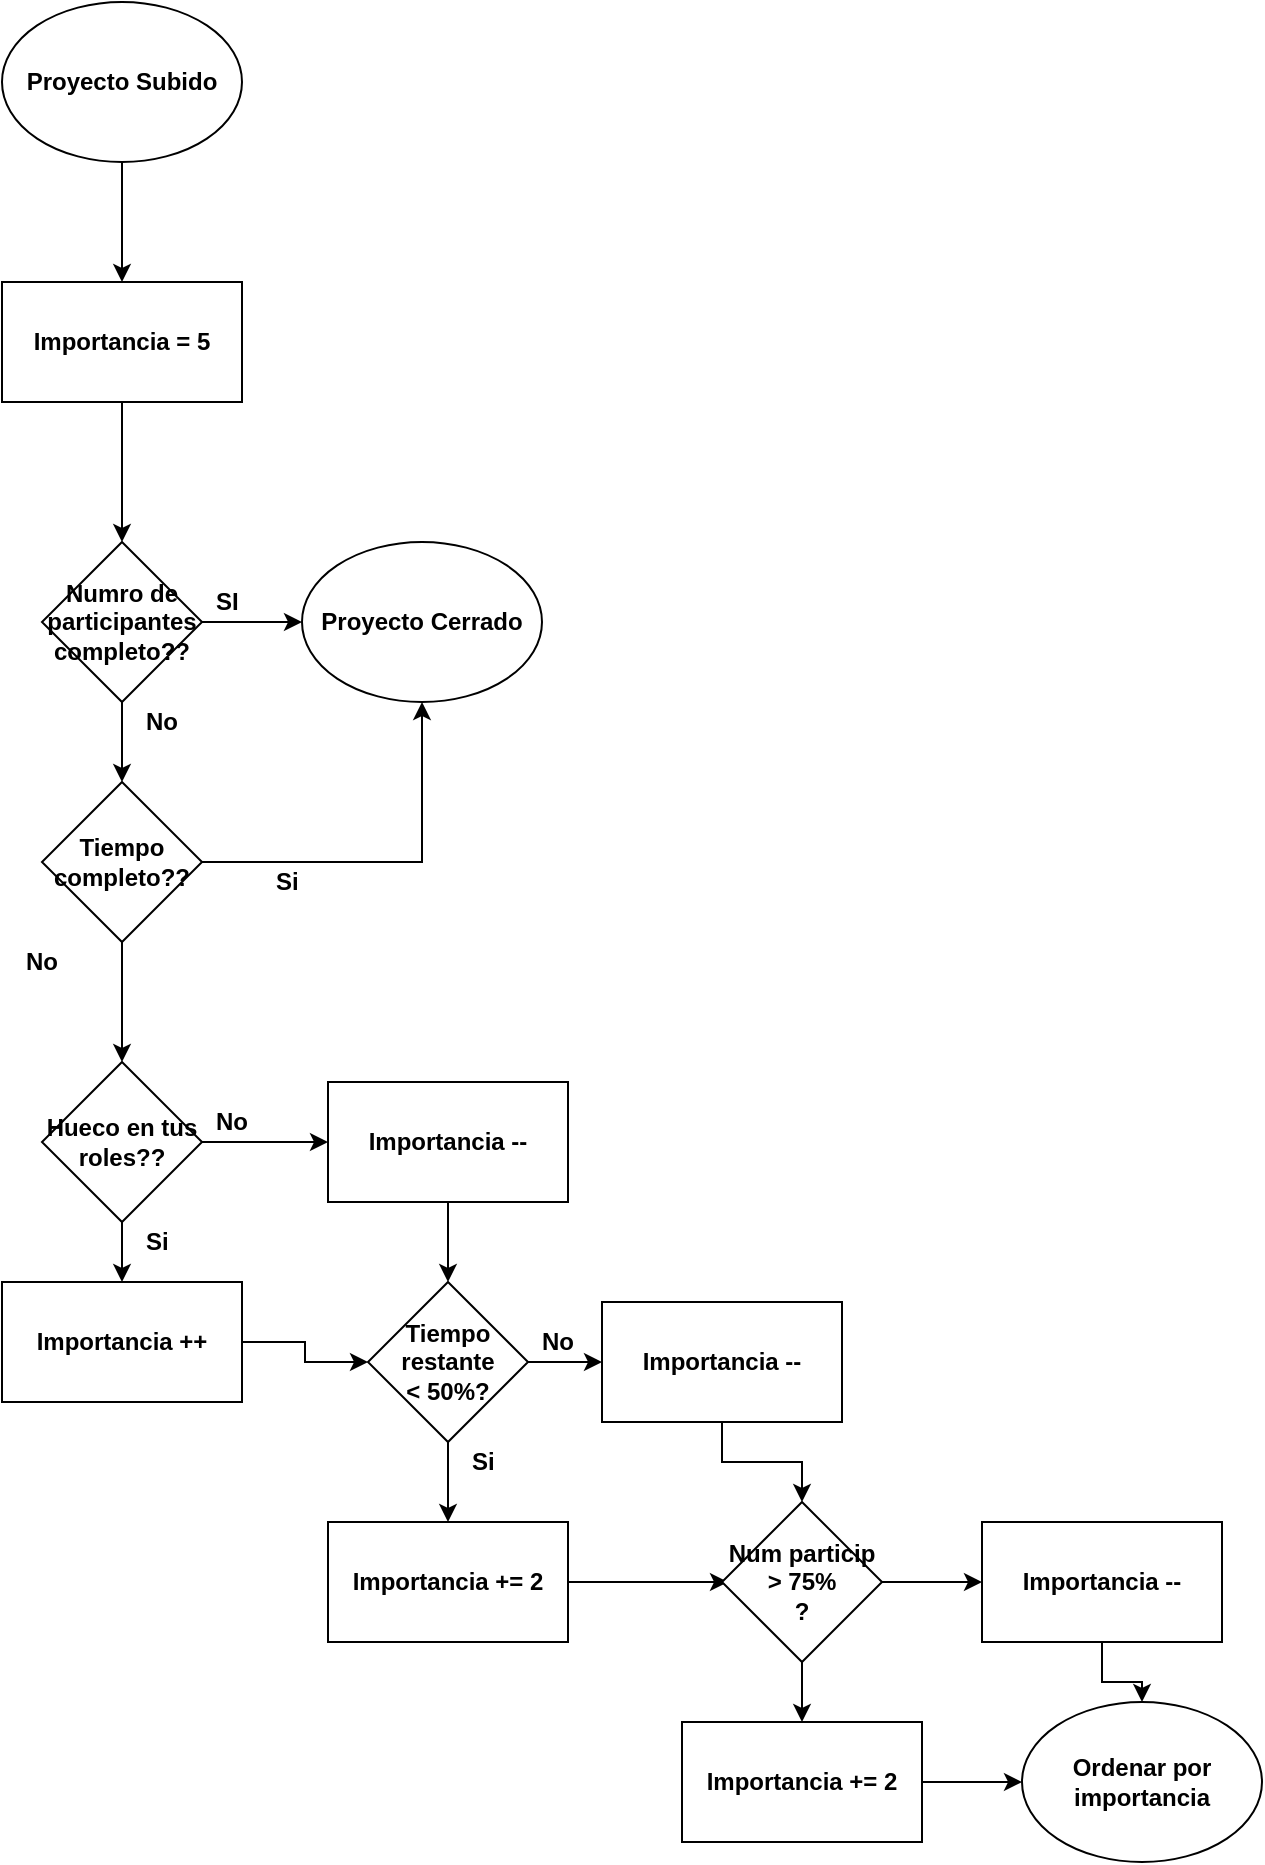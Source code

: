 <mxfile version="12.2.3" type="device" pages="1"><diagram id="uWzz6mWuThtadQvnwSM1" name="Page-1"><mxGraphModel dx="1408" dy="780" grid="1" gridSize="10" guides="1" tooltips="1" connect="1" arrows="1" fold="1" page="1" pageScale="1" pageWidth="827" pageHeight="1169" math="0" shadow="0"><root><mxCell id="0"/><mxCell id="1" parent="0"/><mxCell id="MaQ-e2f7HC9dGdava3Qp-3" value="" style="edgeStyle=orthogonalEdgeStyle;rounded=0;orthogonalLoop=1;jettySize=auto;html=1;" edge="1" parent="1" source="MaQ-e2f7HC9dGdava3Qp-1" target="MaQ-e2f7HC9dGdava3Qp-2"><mxGeometry relative="1" as="geometry"/></mxCell><mxCell id="MaQ-e2f7HC9dGdava3Qp-1" value="&lt;b&gt;Proyecto Subido&lt;/b&gt;" style="ellipse;whiteSpace=wrap;html=1;" vertex="1" parent="1"><mxGeometry x="180" y="80" width="120" height="80" as="geometry"/></mxCell><mxCell id="MaQ-e2f7HC9dGdava3Qp-5" value="" style="edgeStyle=orthogonalEdgeStyle;rounded=0;orthogonalLoop=1;jettySize=auto;html=1;fontStyle=1" edge="1" parent="1" source="MaQ-e2f7HC9dGdava3Qp-2" target="MaQ-e2f7HC9dGdava3Qp-4"><mxGeometry relative="1" as="geometry"/></mxCell><mxCell id="MaQ-e2f7HC9dGdava3Qp-2" value="&lt;b&gt;Importancia = 5&lt;/b&gt;" style="rounded=0;whiteSpace=wrap;html=1;" vertex="1" parent="1"><mxGeometry x="180" y="220" width="120" height="60" as="geometry"/></mxCell><mxCell id="MaQ-e2f7HC9dGdava3Qp-7" value="" style="edgeStyle=orthogonalEdgeStyle;rounded=0;orthogonalLoop=1;jettySize=auto;html=1;fontStyle=1" edge="1" parent="1" source="MaQ-e2f7HC9dGdava3Qp-4" target="MaQ-e2f7HC9dGdava3Qp-6"><mxGeometry relative="1" as="geometry"/></mxCell><mxCell id="MaQ-e2f7HC9dGdava3Qp-10" value="" style="edgeStyle=orthogonalEdgeStyle;rounded=0;orthogonalLoop=1;jettySize=auto;html=1;fontStyle=1" edge="1" parent="1" source="MaQ-e2f7HC9dGdava3Qp-4" target="MaQ-e2f7HC9dGdava3Qp-9"><mxGeometry relative="1" as="geometry"/></mxCell><mxCell id="MaQ-e2f7HC9dGdava3Qp-4" value="&lt;span&gt;Numro de participantes completo??&lt;/span&gt;" style="rhombus;whiteSpace=wrap;html=1;fontStyle=1" vertex="1" parent="1"><mxGeometry x="200" y="350" width="80" height="80" as="geometry"/></mxCell><mxCell id="MaQ-e2f7HC9dGdava3Qp-6" value="&lt;span&gt;Proyecto Cerrado&lt;/span&gt;" style="ellipse;whiteSpace=wrap;html=1;fontStyle=1" vertex="1" parent="1"><mxGeometry x="330" y="350" width="120" height="80" as="geometry"/></mxCell><mxCell id="MaQ-e2f7HC9dGdava3Qp-8" value="SI" style="text;html=1;resizable=0;points=[];autosize=1;align=left;verticalAlign=top;spacingTop=-4;fontStyle=1" vertex="1" parent="1"><mxGeometry x="285" y="370" width="30" height="20" as="geometry"/></mxCell><mxCell id="MaQ-e2f7HC9dGdava3Qp-13" value="" style="edgeStyle=orthogonalEdgeStyle;rounded=0;orthogonalLoop=1;jettySize=auto;html=1;entryX=0.5;entryY=1;entryDx=0;entryDy=0;fontStyle=1" edge="1" parent="1" source="MaQ-e2f7HC9dGdava3Qp-9" target="MaQ-e2f7HC9dGdava3Qp-6"><mxGeometry relative="1" as="geometry"><mxPoint x="360" y="510" as="targetPoint"/></mxGeometry></mxCell><mxCell id="MaQ-e2f7HC9dGdava3Qp-20" value="" style="edgeStyle=orthogonalEdgeStyle;rounded=0;orthogonalLoop=1;jettySize=auto;html=1;fontStyle=1" edge="1" parent="1" source="MaQ-e2f7HC9dGdava3Qp-9" target="MaQ-e2f7HC9dGdava3Qp-19"><mxGeometry relative="1" as="geometry"/></mxCell><mxCell id="MaQ-e2f7HC9dGdava3Qp-9" value="&lt;span&gt;Tiempo completo??&lt;/span&gt;" style="rhombus;whiteSpace=wrap;html=1;fontStyle=1" vertex="1" parent="1"><mxGeometry x="200" y="470" width="80" height="80" as="geometry"/></mxCell><mxCell id="MaQ-e2f7HC9dGdava3Qp-11" value="No" style="text;html=1;resizable=0;points=[];autosize=1;align=left;verticalAlign=top;spacingTop=-4;fontStyle=1" vertex="1" parent="1"><mxGeometry x="250" y="430" width="30" height="20" as="geometry"/></mxCell><mxCell id="MaQ-e2f7HC9dGdava3Qp-14" value="Si" style="text;html=1;resizable=0;points=[];autosize=1;align=left;verticalAlign=top;spacingTop=-4;fontStyle=1" vertex="1" parent="1"><mxGeometry x="315" y="510" width="30" height="20" as="geometry"/></mxCell><mxCell id="MaQ-e2f7HC9dGdava3Qp-23" value="" style="edgeStyle=orthogonalEdgeStyle;rounded=0;orthogonalLoop=1;jettySize=auto;html=1;fontStyle=1" edge="1" parent="1" source="MaQ-e2f7HC9dGdava3Qp-19" target="MaQ-e2f7HC9dGdava3Qp-22"><mxGeometry relative="1" as="geometry"/></mxCell><mxCell id="MaQ-e2f7HC9dGdava3Qp-26" value="" style="edgeStyle=orthogonalEdgeStyle;rounded=0;orthogonalLoop=1;jettySize=auto;html=1;fontStyle=1" edge="1" parent="1" source="MaQ-e2f7HC9dGdava3Qp-19" target="MaQ-e2f7HC9dGdava3Qp-25"><mxGeometry relative="1" as="geometry"/></mxCell><mxCell id="MaQ-e2f7HC9dGdava3Qp-19" value="Hueco en tus roles??" style="rhombus;whiteSpace=wrap;html=1;fontStyle=1" vertex="1" parent="1"><mxGeometry x="200" y="610" width="80" height="80" as="geometry"/></mxCell><mxCell id="MaQ-e2f7HC9dGdava3Qp-21" value="No" style="text;html=1;resizable=0;points=[];autosize=1;align=left;verticalAlign=top;spacingTop=-4;fontStyle=1" vertex="1" parent="1"><mxGeometry x="190" y="550" width="30" height="20" as="geometry"/></mxCell><mxCell id="MaQ-e2f7HC9dGdava3Qp-31" value="" style="edgeStyle=orthogonalEdgeStyle;rounded=0;orthogonalLoop=1;jettySize=auto;html=1;fontStyle=1" edge="1" parent="1" source="MaQ-e2f7HC9dGdava3Qp-22" target="MaQ-e2f7HC9dGdava3Qp-28"><mxGeometry relative="1" as="geometry"/></mxCell><mxCell id="MaQ-e2f7HC9dGdava3Qp-22" value="Importancia --" style="rounded=0;whiteSpace=wrap;html=1;fontStyle=1" vertex="1" parent="1"><mxGeometry x="343" y="620" width="120" height="60" as="geometry"/></mxCell><mxCell id="MaQ-e2f7HC9dGdava3Qp-24" value="No" style="text;html=1;resizable=0;points=[];autosize=1;align=left;verticalAlign=top;spacingTop=-4;fontStyle=1" vertex="1" parent="1"><mxGeometry x="285" y="630" width="30" height="20" as="geometry"/></mxCell><mxCell id="MaQ-e2f7HC9dGdava3Qp-32" value="" style="edgeStyle=orthogonalEdgeStyle;rounded=0;orthogonalLoop=1;jettySize=auto;html=1;fontStyle=1" edge="1" parent="1" source="MaQ-e2f7HC9dGdava3Qp-25" target="MaQ-e2f7HC9dGdava3Qp-28"><mxGeometry relative="1" as="geometry"/></mxCell><mxCell id="MaQ-e2f7HC9dGdava3Qp-25" value="Importancia ++" style="rounded=0;whiteSpace=wrap;html=1;fontStyle=1" vertex="1" parent="1"><mxGeometry x="180" y="720" width="120" height="60" as="geometry"/></mxCell><mxCell id="MaQ-e2f7HC9dGdava3Qp-27" value="Si" style="text;html=1;resizable=0;points=[];autosize=1;align=left;verticalAlign=top;spacingTop=-4;fontStyle=1" vertex="1" parent="1"><mxGeometry x="250" y="690" width="30" height="20" as="geometry"/></mxCell><mxCell id="MaQ-e2f7HC9dGdava3Qp-34" value="" style="edgeStyle=orthogonalEdgeStyle;rounded=0;orthogonalLoop=1;jettySize=auto;html=1;fontStyle=1" edge="1" parent="1" source="MaQ-e2f7HC9dGdava3Qp-28" target="MaQ-e2f7HC9dGdava3Qp-33"><mxGeometry relative="1" as="geometry"/></mxCell><mxCell id="MaQ-e2f7HC9dGdava3Qp-37" value="" style="edgeStyle=orthogonalEdgeStyle;rounded=0;orthogonalLoop=1;jettySize=auto;html=1;fontStyle=1" edge="1" parent="1" source="MaQ-e2f7HC9dGdava3Qp-28" target="MaQ-e2f7HC9dGdava3Qp-36"><mxGeometry relative="1" as="geometry"/></mxCell><mxCell id="MaQ-e2f7HC9dGdava3Qp-28" value="Tiempo restante&lt;br&gt;&amp;lt; 50%?" style="rhombus;whiteSpace=wrap;html=1;fontStyle=1" vertex="1" parent="1"><mxGeometry x="363" y="720" width="80" height="80" as="geometry"/></mxCell><mxCell id="MaQ-e2f7HC9dGdava3Qp-41" value="" style="edgeStyle=orthogonalEdgeStyle;rounded=0;orthogonalLoop=1;jettySize=auto;html=1;fontStyle=1" edge="1" parent="1" source="MaQ-e2f7HC9dGdava3Qp-33"><mxGeometry relative="1" as="geometry"><mxPoint x="543" y="870" as="targetPoint"/></mxGeometry></mxCell><mxCell id="MaQ-e2f7HC9dGdava3Qp-33" value="Importancia += 2" style="rounded=0;whiteSpace=wrap;html=1;fontStyle=1" vertex="1" parent="1"><mxGeometry x="343" y="840" width="120" height="60" as="geometry"/></mxCell><mxCell id="MaQ-e2f7HC9dGdava3Qp-35" value="Si" style="text;html=1;resizable=0;points=[];autosize=1;align=left;verticalAlign=top;spacingTop=-4;fontStyle=1" vertex="1" parent="1"><mxGeometry x="413" y="800" width="30" height="20" as="geometry"/></mxCell><mxCell id="MaQ-e2f7HC9dGdava3Qp-42" value="" style="edgeStyle=orthogonalEdgeStyle;rounded=0;orthogonalLoop=1;jettySize=auto;html=1;fontStyle=1" edge="1" parent="1" source="MaQ-e2f7HC9dGdava3Qp-36" target="MaQ-e2f7HC9dGdava3Qp-39"><mxGeometry relative="1" as="geometry"/></mxCell><mxCell id="MaQ-e2f7HC9dGdava3Qp-36" value="Importancia --" style="rounded=0;whiteSpace=wrap;html=1;fontStyle=1" vertex="1" parent="1"><mxGeometry x="480" y="730" width="120" height="60" as="geometry"/></mxCell><mxCell id="MaQ-e2f7HC9dGdava3Qp-38" value="No" style="text;html=1;resizable=0;points=[];autosize=1;align=left;verticalAlign=top;spacingTop=-4;fontStyle=1" vertex="1" parent="1"><mxGeometry x="448" y="740" width="30" height="20" as="geometry"/></mxCell><mxCell id="MaQ-e2f7HC9dGdava3Qp-44" value="" style="edgeStyle=orthogonalEdgeStyle;rounded=0;orthogonalLoop=1;jettySize=auto;html=1;fontStyle=1" edge="1" parent="1" source="MaQ-e2f7HC9dGdava3Qp-39" target="MaQ-e2f7HC9dGdava3Qp-43"><mxGeometry relative="1" as="geometry"/></mxCell><mxCell id="MaQ-e2f7HC9dGdava3Qp-46" value="" style="edgeStyle=orthogonalEdgeStyle;rounded=0;orthogonalLoop=1;jettySize=auto;html=1;fontStyle=1" edge="1" parent="1" source="MaQ-e2f7HC9dGdava3Qp-39" target="MaQ-e2f7HC9dGdava3Qp-45"><mxGeometry relative="1" as="geometry"/></mxCell><mxCell id="MaQ-e2f7HC9dGdava3Qp-39" value="Num particip&lt;br&gt;&amp;gt; 75%&lt;br&gt;?" style="rhombus;whiteSpace=wrap;html=1;fontStyle=1" vertex="1" parent="1"><mxGeometry x="540" y="830" width="80" height="80" as="geometry"/></mxCell><mxCell id="MaQ-e2f7HC9dGdava3Qp-49" value="" style="edgeStyle=orthogonalEdgeStyle;rounded=0;orthogonalLoop=1;jettySize=auto;html=1;fontStyle=1" edge="1" parent="1" source="MaQ-e2f7HC9dGdava3Qp-43" target="MaQ-e2f7HC9dGdava3Qp-47"><mxGeometry relative="1" as="geometry"/></mxCell><mxCell id="MaQ-e2f7HC9dGdava3Qp-43" value="Importancia --" style="rounded=0;whiteSpace=wrap;html=1;fontStyle=1" vertex="1" parent="1"><mxGeometry x="670" y="840" width="120" height="60" as="geometry"/></mxCell><mxCell id="MaQ-e2f7HC9dGdava3Qp-48" value="" style="edgeStyle=orthogonalEdgeStyle;rounded=0;orthogonalLoop=1;jettySize=auto;html=1;fontStyle=1" edge="1" parent="1" source="MaQ-e2f7HC9dGdava3Qp-45" target="MaQ-e2f7HC9dGdava3Qp-47"><mxGeometry relative="1" as="geometry"/></mxCell><mxCell id="MaQ-e2f7HC9dGdava3Qp-45" value="Importancia += 2" style="rounded=0;whiteSpace=wrap;html=1;fontStyle=1" vertex="1" parent="1"><mxGeometry x="520" y="940" width="120" height="60" as="geometry"/></mxCell><mxCell id="MaQ-e2f7HC9dGdava3Qp-47" value="Ordenar por importancia" style="ellipse;whiteSpace=wrap;html=1;fontStyle=1" vertex="1" parent="1"><mxGeometry x="690" y="930" width="120" height="80" as="geometry"/></mxCell></root></mxGraphModel></diagram></mxfile>